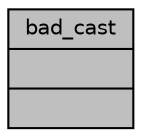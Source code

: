 digraph "bad_cast"
{
 // INTERACTIVE_SVG=YES
  bgcolor="transparent";
  edge [fontname="Helvetica",fontsize="10",labelfontname="Helvetica",labelfontsize="10"];
  node [fontname="Helvetica",fontsize="10",shape=record];
  Node1 [label="{bad_cast\n||}",height=0.2,width=0.4,color="black", fillcolor="grey75", style="filled", fontcolor="black"];
}
